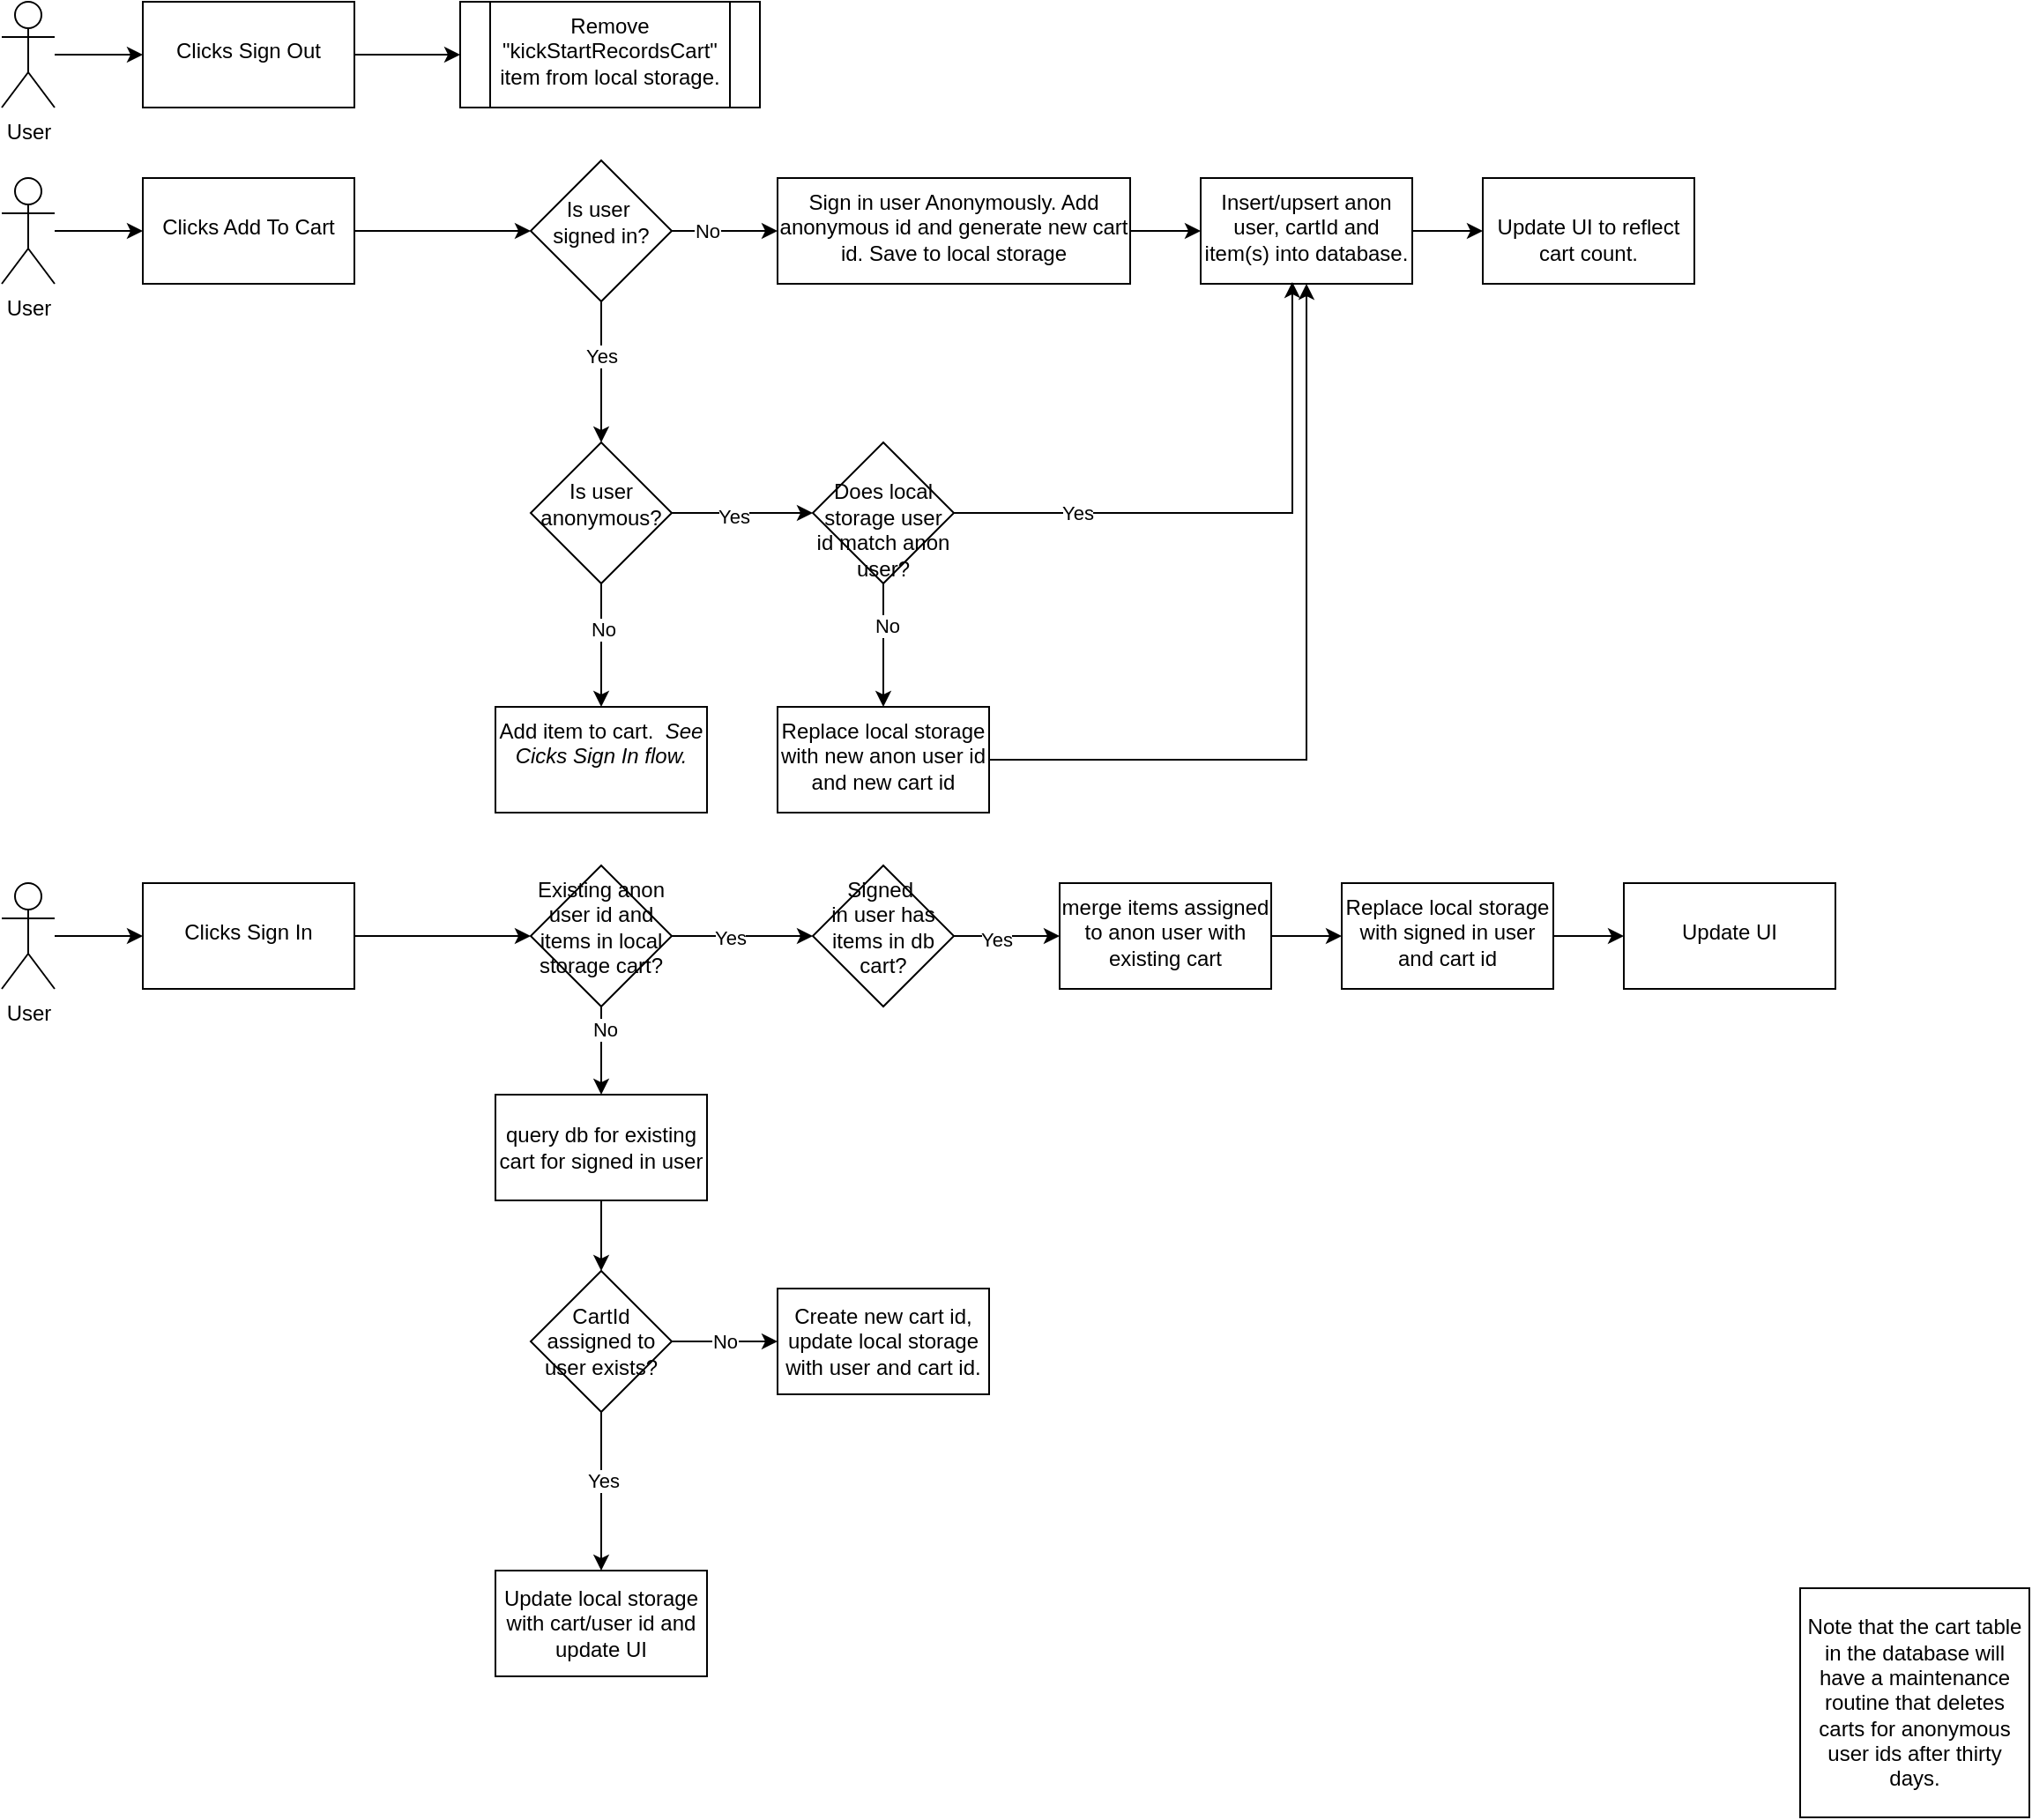 <mxfile version="26.2.9">
  <diagram name="Page-1" id="9YGcP4kTieHBKAeo50qU">
    <mxGraphModel dx="1290" dy="1082" grid="1" gridSize="10" guides="1" tooltips="1" connect="1" arrows="1" fold="1" page="1" pageScale="1" pageWidth="1700" pageHeight="1100" math="0" shadow="0">
      <root>
        <mxCell id="0" />
        <mxCell id="1" parent="0" />
        <mxCell id="FAYgEQ3GZWzxIfLMmF-X-9" value="" style="edgeStyle=orthogonalEdgeStyle;rounded=0;orthogonalLoop=1;jettySize=auto;html=1;" parent="1" source="FAYgEQ3GZWzxIfLMmF-X-2" target="FAYgEQ3GZWzxIfLMmF-X-8" edge="1">
          <mxGeometry relative="1" as="geometry" />
        </mxCell>
        <mxCell id="FAYgEQ3GZWzxIfLMmF-X-2" value="User" style="shape=umlActor;verticalLabelPosition=bottom;verticalAlign=top;html=1;outlineConnect=0;" parent="1" vertex="1">
          <mxGeometry x="40" y="40" width="30" height="60" as="geometry" />
        </mxCell>
        <mxCell id="FAYgEQ3GZWzxIfLMmF-X-11" value="" style="edgeStyle=orthogonalEdgeStyle;rounded=0;orthogonalLoop=1;jettySize=auto;html=1;" parent="1" source="FAYgEQ3GZWzxIfLMmF-X-8" target="FAYgEQ3GZWzxIfLMmF-X-10" edge="1">
          <mxGeometry relative="1" as="geometry" />
        </mxCell>
        <mxCell id="FAYgEQ3GZWzxIfLMmF-X-8" value="&lt;div&gt;&lt;br&gt;&lt;/div&gt;&lt;div&gt;Clicks Sign Out&lt;/div&gt;" style="whiteSpace=wrap;html=1;verticalAlign=top;" parent="1" vertex="1">
          <mxGeometry x="120" y="40" width="120" height="60" as="geometry" />
        </mxCell>
        <mxCell id="FAYgEQ3GZWzxIfLMmF-X-10" value="&lt;div&gt;Remove &quot;kickStartRecordsCart&quot; item from local storage.&lt;br&gt;&lt;/div&gt;" style="shape=process;whiteSpace=wrap;html=1;backgroundOutline=1;verticalAlign=top;" parent="1" vertex="1">
          <mxGeometry x="300" y="40" width="170" height="60" as="geometry" />
        </mxCell>
        <mxCell id="FAYgEQ3GZWzxIfLMmF-X-12" value="" style="edgeStyle=orthogonalEdgeStyle;rounded=0;orthogonalLoop=1;jettySize=auto;html=1;" parent="1" source="FAYgEQ3GZWzxIfLMmF-X-13" target="FAYgEQ3GZWzxIfLMmF-X-15" edge="1">
          <mxGeometry relative="1" as="geometry" />
        </mxCell>
        <mxCell id="FAYgEQ3GZWzxIfLMmF-X-13" value="User" style="shape=umlActor;verticalLabelPosition=bottom;verticalAlign=top;html=1;outlineConnect=0;" parent="1" vertex="1">
          <mxGeometry x="40" y="140" width="30" height="60" as="geometry" />
        </mxCell>
        <mxCell id="FAYgEQ3GZWzxIfLMmF-X-18" value="" style="edgeStyle=orthogonalEdgeStyle;rounded=0;orthogonalLoop=1;jettySize=auto;html=1;" parent="1" source="FAYgEQ3GZWzxIfLMmF-X-15" target="FAYgEQ3GZWzxIfLMmF-X-17" edge="1">
          <mxGeometry relative="1" as="geometry" />
        </mxCell>
        <mxCell id="FAYgEQ3GZWzxIfLMmF-X-15" value="&lt;div&gt;&lt;br&gt;&lt;/div&gt;&lt;div&gt;Clicks Add To Cart&lt;br&gt;&lt;/div&gt;" style="whiteSpace=wrap;html=1;verticalAlign=top;" parent="1" vertex="1">
          <mxGeometry x="120" y="140" width="120" height="60" as="geometry" />
        </mxCell>
        <mxCell id="FAYgEQ3GZWzxIfLMmF-X-20" value="" style="edgeStyle=orthogonalEdgeStyle;rounded=0;orthogonalLoop=1;jettySize=auto;html=1;" parent="1" source="FAYgEQ3GZWzxIfLMmF-X-17" target="FAYgEQ3GZWzxIfLMmF-X-19" edge="1">
          <mxGeometry relative="1" as="geometry" />
        </mxCell>
        <mxCell id="FAYgEQ3GZWzxIfLMmF-X-21" value="No" style="edgeLabel;html=1;align=center;verticalAlign=middle;resizable=0;points=[];" parent="FAYgEQ3GZWzxIfLMmF-X-20" vertex="1" connectable="0">
          <mxGeometry x="0.233" relative="1" as="geometry">
            <mxPoint x="-17" as="offset" />
          </mxGeometry>
        </mxCell>
        <mxCell id="FAYgEQ3GZWzxIfLMmF-X-26" value="" style="edgeStyle=orthogonalEdgeStyle;rounded=0;orthogonalLoop=1;jettySize=auto;html=1;" parent="1" source="FAYgEQ3GZWzxIfLMmF-X-17" target="FAYgEQ3GZWzxIfLMmF-X-25" edge="1">
          <mxGeometry relative="1" as="geometry" />
        </mxCell>
        <mxCell id="FAYgEQ3GZWzxIfLMmF-X-30" value="Yes" style="edgeLabel;html=1;align=center;verticalAlign=middle;resizable=0;points=[];" parent="FAYgEQ3GZWzxIfLMmF-X-26" vertex="1" connectable="0">
          <mxGeometry x="-0.225" relative="1" as="geometry">
            <mxPoint as="offset" />
          </mxGeometry>
        </mxCell>
        <mxCell id="FAYgEQ3GZWzxIfLMmF-X-17" value="&lt;div&gt;&lt;br&gt;&lt;/div&gt;&lt;div&gt;Is user&amp;nbsp;&lt;br&gt;&lt;/div&gt;&lt;div&gt;signed in?&lt;br&gt;&lt;/div&gt;" style="rhombus;whiteSpace=wrap;html=1;verticalAlign=top;" parent="1" vertex="1">
          <mxGeometry x="340" y="130" width="80" height="80" as="geometry" />
        </mxCell>
        <mxCell id="FAYgEQ3GZWzxIfLMmF-X-33" value="" style="edgeStyle=orthogonalEdgeStyle;rounded=0;orthogonalLoop=1;jettySize=auto;html=1;" parent="1" source="FAYgEQ3GZWzxIfLMmF-X-19" target="FAYgEQ3GZWzxIfLMmF-X-32" edge="1">
          <mxGeometry relative="1" as="geometry" />
        </mxCell>
        <mxCell id="FAYgEQ3GZWzxIfLMmF-X-19" value="Sign in user Anonymously. Add anonymous id and generate new cart id. Save to local storage" style="whiteSpace=wrap;html=1;verticalAlign=top;" parent="1" vertex="1">
          <mxGeometry x="480" y="140" width="200" height="60" as="geometry" />
        </mxCell>
        <mxCell id="FAYgEQ3GZWzxIfLMmF-X-47" value="" style="edgeStyle=orthogonalEdgeStyle;rounded=0;orthogonalLoop=1;jettySize=auto;html=1;" parent="1" source="FAYgEQ3GZWzxIfLMmF-X-25" target="FAYgEQ3GZWzxIfLMmF-X-46" edge="1">
          <mxGeometry relative="1" as="geometry" />
        </mxCell>
        <mxCell id="FAYgEQ3GZWzxIfLMmF-X-50" value="Yes" style="edgeLabel;html=1;align=center;verticalAlign=middle;resizable=0;points=[];" parent="FAYgEQ3GZWzxIfLMmF-X-47" vertex="1" connectable="0">
          <mxGeometry x="-0.125" y="-2" relative="1" as="geometry">
            <mxPoint as="offset" />
          </mxGeometry>
        </mxCell>
        <mxCell id="FAYgEQ3GZWzxIfLMmF-X-62" value="" style="edgeStyle=orthogonalEdgeStyle;rounded=0;orthogonalLoop=1;jettySize=auto;html=1;" parent="1" source="FAYgEQ3GZWzxIfLMmF-X-25" target="FAYgEQ3GZWzxIfLMmF-X-61" edge="1">
          <mxGeometry relative="1" as="geometry" />
        </mxCell>
        <mxCell id="FAYgEQ3GZWzxIfLMmF-X-63" value="No" style="edgeLabel;html=1;align=center;verticalAlign=middle;resizable=0;points=[];" parent="FAYgEQ3GZWzxIfLMmF-X-62" vertex="1" connectable="0">
          <mxGeometry x="-0.257" y="1" relative="1" as="geometry">
            <mxPoint as="offset" />
          </mxGeometry>
        </mxCell>
        <mxCell id="FAYgEQ3GZWzxIfLMmF-X-25" value="&lt;div&gt;&lt;br&gt;&lt;/div&gt;&lt;div&gt;Is user anonymous?&lt;/div&gt;" style="rhombus;whiteSpace=wrap;html=1;verticalAlign=top;" parent="1" vertex="1">
          <mxGeometry x="340" y="290" width="80" height="80" as="geometry" />
        </mxCell>
        <mxCell id="FAYgEQ3GZWzxIfLMmF-X-35" value="" style="edgeStyle=orthogonalEdgeStyle;rounded=0;orthogonalLoop=1;jettySize=auto;html=1;" parent="1" source="FAYgEQ3GZWzxIfLMmF-X-32" target="FAYgEQ3GZWzxIfLMmF-X-34" edge="1">
          <mxGeometry relative="1" as="geometry" />
        </mxCell>
        <mxCell id="FAYgEQ3GZWzxIfLMmF-X-32" value="Insert/upsert anon user, cartId and item(s) into database." style="whiteSpace=wrap;html=1;verticalAlign=top;" parent="1" vertex="1">
          <mxGeometry x="720" y="140" width="120" height="60" as="geometry" />
        </mxCell>
        <mxCell id="FAYgEQ3GZWzxIfLMmF-X-34" value="&lt;div&gt;&lt;br&gt;&lt;/div&gt;Update UI to reflect cart count." style="whiteSpace=wrap;html=1;verticalAlign=top;" parent="1" vertex="1">
          <mxGeometry x="880" y="140" width="120" height="60" as="geometry" />
        </mxCell>
        <mxCell id="FAYgEQ3GZWzxIfLMmF-X-48" style="edgeStyle=orthogonalEdgeStyle;rounded=0;orthogonalLoop=1;jettySize=auto;html=1;entryX=0.433;entryY=0.983;entryDx=0;entryDy=0;entryPerimeter=0;" parent="1" source="FAYgEQ3GZWzxIfLMmF-X-46" target="FAYgEQ3GZWzxIfLMmF-X-32" edge="1">
          <mxGeometry relative="1" as="geometry">
            <mxPoint x="670" y="330" as="targetPoint" />
          </mxGeometry>
        </mxCell>
        <mxCell id="FAYgEQ3GZWzxIfLMmF-X-49" value="Yes" style="edgeLabel;html=1;align=center;verticalAlign=middle;resizable=0;points=[];" parent="FAYgEQ3GZWzxIfLMmF-X-48" vertex="1" connectable="0">
          <mxGeometry x="-0.028" y="-1" relative="1" as="geometry">
            <mxPoint x="-87" y="-1" as="offset" />
          </mxGeometry>
        </mxCell>
        <mxCell id="FAYgEQ3GZWzxIfLMmF-X-54" value="" style="edgeStyle=orthogonalEdgeStyle;rounded=0;orthogonalLoop=1;jettySize=auto;html=1;" parent="1" source="FAYgEQ3GZWzxIfLMmF-X-46" target="FAYgEQ3GZWzxIfLMmF-X-53" edge="1">
          <mxGeometry relative="1" as="geometry" />
        </mxCell>
        <mxCell id="FAYgEQ3GZWzxIfLMmF-X-55" value="No" style="edgeLabel;html=1;align=center;verticalAlign=middle;resizable=0;points=[];" parent="FAYgEQ3GZWzxIfLMmF-X-54" vertex="1" connectable="0">
          <mxGeometry x="-0.309" y="2" relative="1" as="geometry">
            <mxPoint as="offset" />
          </mxGeometry>
        </mxCell>
        <mxCell id="FAYgEQ3GZWzxIfLMmF-X-46" value="&lt;div&gt;&lt;br&gt;&lt;/div&gt;Does local storage user id match anon user?" style="rhombus;whiteSpace=wrap;html=1;verticalAlign=top;" parent="1" vertex="1">
          <mxGeometry x="500" y="290" width="80" height="80" as="geometry" />
        </mxCell>
        <mxCell id="FAYgEQ3GZWzxIfLMmF-X-57" style="edgeStyle=orthogonalEdgeStyle;rounded=0;orthogonalLoop=1;jettySize=auto;html=1;entryX=0.5;entryY=1;entryDx=0;entryDy=0;" parent="1" source="FAYgEQ3GZWzxIfLMmF-X-53" target="FAYgEQ3GZWzxIfLMmF-X-32" edge="1">
          <mxGeometry relative="1" as="geometry" />
        </mxCell>
        <mxCell id="FAYgEQ3GZWzxIfLMmF-X-53" value="Replace local storage with new anon user id and new cart id" style="whiteSpace=wrap;html=1;verticalAlign=top;" parent="1" vertex="1">
          <mxGeometry x="480" y="440" width="120" height="60" as="geometry" />
        </mxCell>
        <mxCell id="FAYgEQ3GZWzxIfLMmF-X-58" value="Note that the cart table in the database will have a maintenance routine that deletes carts for anonymous user ids after thirty days." style="whiteSpace=wrap;html=1;aspect=fixed;" parent="1" vertex="1">
          <mxGeometry x="1060" y="940" width="130" height="130" as="geometry" />
        </mxCell>
        <mxCell id="FAYgEQ3GZWzxIfLMmF-X-61" value="Add item to cart. &lt;i&gt;&amp;nbsp;See Cicks Sign In flow.&lt;/i&gt;" style="whiteSpace=wrap;html=1;verticalAlign=top;" parent="1" vertex="1">
          <mxGeometry x="320" y="440" width="120" height="60" as="geometry" />
        </mxCell>
        <mxCell id="NzhXmoMMTca9repQAxEL-1" value="" style="edgeStyle=orthogonalEdgeStyle;rounded=0;orthogonalLoop=1;jettySize=auto;html=1;" edge="1" parent="1" source="NzhXmoMMTca9repQAxEL-2" target="NzhXmoMMTca9repQAxEL-4">
          <mxGeometry relative="1" as="geometry" />
        </mxCell>
        <mxCell id="NzhXmoMMTca9repQAxEL-2" value="User" style="shape=umlActor;verticalLabelPosition=bottom;verticalAlign=top;html=1;outlineConnect=0;" vertex="1" parent="1">
          <mxGeometry x="40" y="540" width="30" height="60" as="geometry" />
        </mxCell>
        <mxCell id="NzhXmoMMTca9repQAxEL-7" value="" style="edgeStyle=orthogonalEdgeStyle;rounded=0;orthogonalLoop=1;jettySize=auto;html=1;" edge="1" parent="1" source="NzhXmoMMTca9repQAxEL-4" target="NzhXmoMMTca9repQAxEL-6">
          <mxGeometry relative="1" as="geometry" />
        </mxCell>
        <mxCell id="NzhXmoMMTca9repQAxEL-4" value="&lt;div&gt;&lt;br&gt;&lt;/div&gt;&lt;div&gt;Clicks Sign In&lt;/div&gt;" style="whiteSpace=wrap;html=1;verticalAlign=top;" vertex="1" parent="1">
          <mxGeometry x="120" y="540" width="120" height="60" as="geometry" />
        </mxCell>
        <mxCell id="NzhXmoMMTca9repQAxEL-12" value="" style="edgeStyle=orthogonalEdgeStyle;rounded=0;orthogonalLoop=1;jettySize=auto;html=1;" edge="1" parent="1" source="NzhXmoMMTca9repQAxEL-6" target="NzhXmoMMTca9repQAxEL-11">
          <mxGeometry relative="1" as="geometry" />
        </mxCell>
        <mxCell id="NzhXmoMMTca9repQAxEL-17" value="Yes" style="edgeLabel;html=1;align=center;verticalAlign=middle;resizable=0;points=[];" vertex="1" connectable="0" parent="NzhXmoMMTca9repQAxEL-12">
          <mxGeometry x="-0.175" y="-1" relative="1" as="geometry">
            <mxPoint as="offset" />
          </mxGeometry>
        </mxCell>
        <mxCell id="NzhXmoMMTca9repQAxEL-22" value="" style="edgeStyle=orthogonalEdgeStyle;rounded=0;orthogonalLoop=1;jettySize=auto;html=1;" edge="1" parent="1" source="NzhXmoMMTca9repQAxEL-6" target="NzhXmoMMTca9repQAxEL-21">
          <mxGeometry relative="1" as="geometry" />
        </mxCell>
        <mxCell id="NzhXmoMMTca9repQAxEL-25" value="No" style="edgeLabel;html=1;align=center;verticalAlign=middle;resizable=0;points=[];" vertex="1" connectable="0" parent="NzhXmoMMTca9repQAxEL-22">
          <mxGeometry x="-0.48" y="2" relative="1" as="geometry">
            <mxPoint as="offset" />
          </mxGeometry>
        </mxCell>
        <mxCell id="NzhXmoMMTca9repQAxEL-6" value="Existing anon user id and items in local storage cart?" style="rhombus;whiteSpace=wrap;html=1;verticalAlign=top;" vertex="1" parent="1">
          <mxGeometry x="340" y="530" width="80" height="80" as="geometry" />
        </mxCell>
        <mxCell id="NzhXmoMMTca9repQAxEL-14" value="" style="edgeStyle=orthogonalEdgeStyle;rounded=0;orthogonalLoop=1;jettySize=auto;html=1;" edge="1" parent="1" source="NzhXmoMMTca9repQAxEL-11" target="NzhXmoMMTca9repQAxEL-13">
          <mxGeometry relative="1" as="geometry" />
        </mxCell>
        <mxCell id="NzhXmoMMTca9repQAxEL-18" value="Yes" style="edgeLabel;html=1;align=center;verticalAlign=middle;resizable=0;points=[];" vertex="1" connectable="0" parent="NzhXmoMMTca9repQAxEL-14">
          <mxGeometry x="-0.2" y="-2" relative="1" as="geometry">
            <mxPoint as="offset" />
          </mxGeometry>
        </mxCell>
        <mxCell id="NzhXmoMMTca9repQAxEL-11" value="&lt;div&gt;Signed&amp;nbsp;&lt;br&gt;&lt;/div&gt;&lt;div&gt;in user has items in db cart?&lt;/div&gt;" style="rhombus;whiteSpace=wrap;html=1;verticalAlign=top;" vertex="1" parent="1">
          <mxGeometry x="500" y="530" width="80" height="80" as="geometry" />
        </mxCell>
        <mxCell id="NzhXmoMMTca9repQAxEL-16" value="" style="edgeStyle=orthogonalEdgeStyle;rounded=0;orthogonalLoop=1;jettySize=auto;html=1;" edge="1" parent="1" source="NzhXmoMMTca9repQAxEL-13" target="NzhXmoMMTca9repQAxEL-15">
          <mxGeometry relative="1" as="geometry" />
        </mxCell>
        <mxCell id="NzhXmoMMTca9repQAxEL-13" value="merge items assigned to anon user with existing cart" style="whiteSpace=wrap;html=1;verticalAlign=top;" vertex="1" parent="1">
          <mxGeometry x="640" y="540" width="120" height="60" as="geometry" />
        </mxCell>
        <mxCell id="NzhXmoMMTca9repQAxEL-20" value="" style="edgeStyle=orthogonalEdgeStyle;rounded=0;orthogonalLoop=1;jettySize=auto;html=1;" edge="1" parent="1" source="NzhXmoMMTca9repQAxEL-15" target="NzhXmoMMTca9repQAxEL-19">
          <mxGeometry relative="1" as="geometry" />
        </mxCell>
        <mxCell id="NzhXmoMMTca9repQAxEL-15" value="Replace local storage with signed in user and cart id" style="whiteSpace=wrap;html=1;verticalAlign=top;" vertex="1" parent="1">
          <mxGeometry x="800" y="540" width="120" height="60" as="geometry" />
        </mxCell>
        <mxCell id="NzhXmoMMTca9repQAxEL-19" value="&lt;div&gt;&lt;br&gt;&lt;/div&gt;&lt;div&gt;Update UI&lt;/div&gt;" style="whiteSpace=wrap;html=1;verticalAlign=top;" vertex="1" parent="1">
          <mxGeometry x="960" y="540" width="120" height="60" as="geometry" />
        </mxCell>
        <mxCell id="NzhXmoMMTca9repQAxEL-24" value="" style="edgeStyle=orthogonalEdgeStyle;rounded=0;orthogonalLoop=1;jettySize=auto;html=1;" edge="1" parent="1" source="NzhXmoMMTca9repQAxEL-21" target="NzhXmoMMTca9repQAxEL-23">
          <mxGeometry relative="1" as="geometry" />
        </mxCell>
        <mxCell id="NzhXmoMMTca9repQAxEL-21" value="&lt;div&gt;query db for existing cart for signed in user&lt;br&gt;&lt;/div&gt;" style="whiteSpace=wrap;html=1;verticalAlign=middle;" vertex="1" parent="1">
          <mxGeometry x="320" y="660" width="120" height="60" as="geometry" />
        </mxCell>
        <mxCell id="NzhXmoMMTca9repQAxEL-27" value="" style="edgeStyle=orthogonalEdgeStyle;rounded=0;orthogonalLoop=1;jettySize=auto;html=1;" edge="1" parent="1" source="NzhXmoMMTca9repQAxEL-23" target="NzhXmoMMTca9repQAxEL-26">
          <mxGeometry relative="1" as="geometry" />
        </mxCell>
        <mxCell id="NzhXmoMMTca9repQAxEL-28" value="Yes" style="edgeLabel;html=1;align=center;verticalAlign=middle;resizable=0;points=[];" vertex="1" connectable="0" parent="NzhXmoMMTca9repQAxEL-27">
          <mxGeometry x="-0.133" y="1" relative="1" as="geometry">
            <mxPoint as="offset" />
          </mxGeometry>
        </mxCell>
        <mxCell id="NzhXmoMMTca9repQAxEL-30" value="No" style="edgeStyle=orthogonalEdgeStyle;rounded=0;orthogonalLoop=1;jettySize=auto;html=1;" edge="1" parent="1" source="NzhXmoMMTca9repQAxEL-23" target="NzhXmoMMTca9repQAxEL-29">
          <mxGeometry relative="1" as="geometry">
            <Array as="points">
              <mxPoint x="440" y="800" />
              <mxPoint x="440" y="800" />
            </Array>
          </mxGeometry>
        </mxCell>
        <mxCell id="NzhXmoMMTca9repQAxEL-23" value="CartId assigned to user exists?" style="rhombus;whiteSpace=wrap;html=1;" vertex="1" parent="1">
          <mxGeometry x="340" y="760" width="80" height="80" as="geometry" />
        </mxCell>
        <mxCell id="NzhXmoMMTca9repQAxEL-26" value="Update local storage with cart/user id and update UI" style="whiteSpace=wrap;html=1;" vertex="1" parent="1">
          <mxGeometry x="320" y="930" width="120" height="60" as="geometry" />
        </mxCell>
        <mxCell id="NzhXmoMMTca9repQAxEL-29" value="Create new cart id, update local storage with user and cart id." style="whiteSpace=wrap;html=1;" vertex="1" parent="1">
          <mxGeometry x="480" y="770" width="120" height="60" as="geometry" />
        </mxCell>
      </root>
    </mxGraphModel>
  </diagram>
</mxfile>
